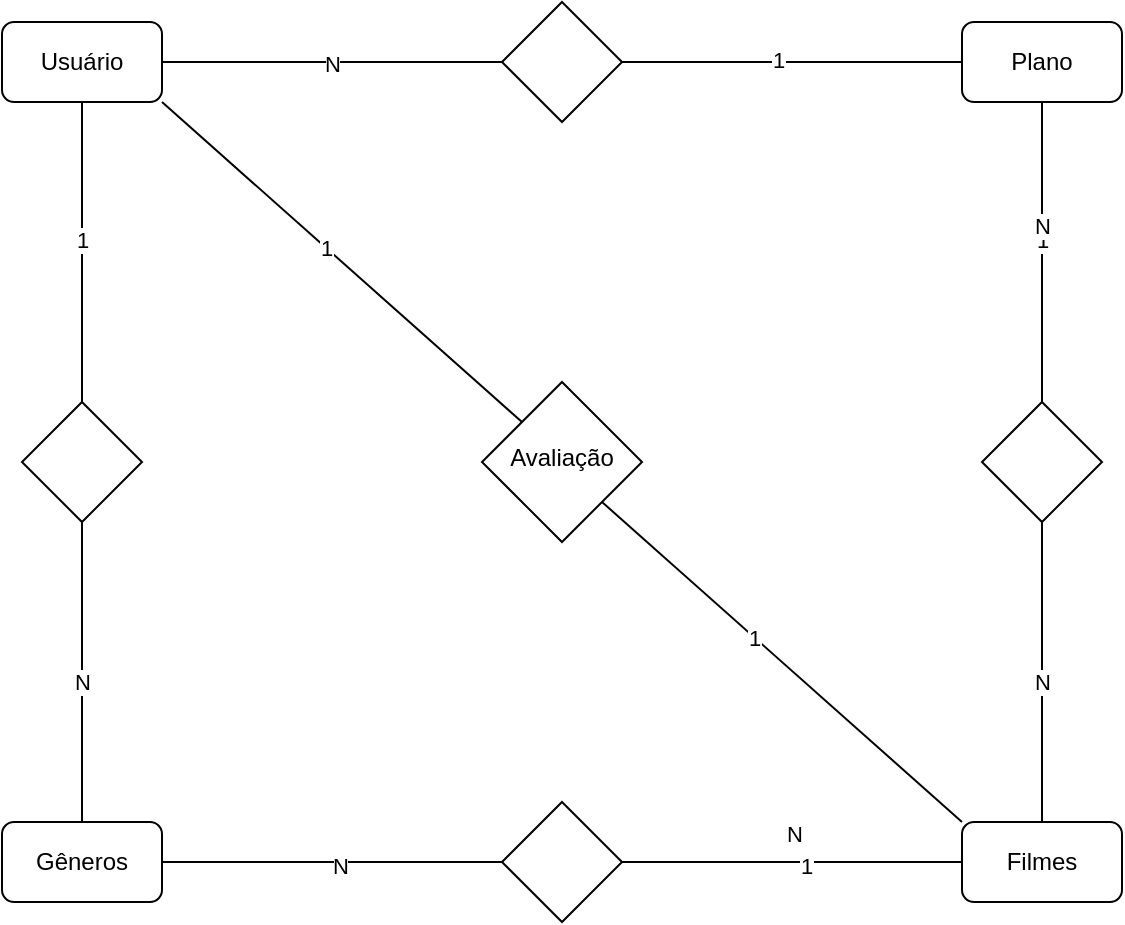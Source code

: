 <mxfile version="26.0.16">
  <diagram id="C5RBs43oDa-KdzZeNtuy" name="Page-1">
    <mxGraphModel dx="1195" dy="622" grid="1" gridSize="10" guides="1" tooltips="1" connect="1" arrows="1" fold="1" page="1" pageScale="1" pageWidth="827" pageHeight="1169" math="0" shadow="0">
      <root>
        <mxCell id="WIyWlLk6GJQsqaUBKTNV-0" />
        <mxCell id="WIyWlLk6GJQsqaUBKTNV-1" parent="WIyWlLk6GJQsqaUBKTNV-0" />
        <mxCell id="ZpkdXYeVxSktuSRI4xzX-0" value="Usuário" style="rounded=1;whiteSpace=wrap;html=1;fontSize=12;glass=0;strokeWidth=1;shadow=0;" vertex="1" parent="WIyWlLk6GJQsqaUBKTNV-1">
          <mxGeometry x="120" y="100" width="80" height="40" as="geometry" />
        </mxCell>
        <mxCell id="ZpkdXYeVxSktuSRI4xzX-1" value="" style="rhombus;whiteSpace=wrap;html=1;shadow=0;fontFamily=Helvetica;fontSize=12;align=center;strokeWidth=1;spacing=6;spacingTop=-4;" vertex="1" parent="WIyWlLk6GJQsqaUBKTNV-1">
          <mxGeometry x="370" y="90" width="60" height="60" as="geometry" />
        </mxCell>
        <mxCell id="ZpkdXYeVxSktuSRI4xzX-2" value="Plano" style="rounded=1;whiteSpace=wrap;html=1;fontSize=12;glass=0;strokeWidth=1;shadow=0;" vertex="1" parent="WIyWlLk6GJQsqaUBKTNV-1">
          <mxGeometry x="600" y="100" width="80" height="40" as="geometry" />
        </mxCell>
        <mxCell id="ZpkdXYeVxSktuSRI4xzX-3" value="Gêneros" style="rounded=1;whiteSpace=wrap;html=1;fontSize=12;glass=0;strokeWidth=1;shadow=0;" vertex="1" parent="WIyWlLk6GJQsqaUBKTNV-1">
          <mxGeometry x="120" y="500" width="80" height="40" as="geometry" />
        </mxCell>
        <mxCell id="ZpkdXYeVxSktuSRI4xzX-4" value="Filmes" style="rounded=1;whiteSpace=wrap;html=1;fontSize=12;glass=0;strokeWidth=1;shadow=0;" vertex="1" parent="WIyWlLk6GJQsqaUBKTNV-1">
          <mxGeometry x="600" y="500" width="80" height="40" as="geometry" />
        </mxCell>
        <mxCell id="ZpkdXYeVxSktuSRI4xzX-5" value="" style="rhombus;whiteSpace=wrap;html=1;shadow=0;fontFamily=Helvetica;fontSize=12;align=center;strokeWidth=1;spacing=6;spacingTop=-4;" vertex="1" parent="WIyWlLk6GJQsqaUBKTNV-1">
          <mxGeometry x="370" y="490" width="60" height="60" as="geometry" />
        </mxCell>
        <mxCell id="ZpkdXYeVxSktuSRI4xzX-6" value="" style="rhombus;whiteSpace=wrap;html=1;shadow=0;fontFamily=Helvetica;fontSize=12;align=center;strokeWidth=1;spacing=6;spacingTop=-4;" vertex="1" parent="WIyWlLk6GJQsqaUBKTNV-1">
          <mxGeometry x="130" y="290" width="60" height="60" as="geometry" />
        </mxCell>
        <mxCell id="ZpkdXYeVxSktuSRI4xzX-7" value="" style="endArrow=none;html=1;rounded=0;entryX=0.5;entryY=1;entryDx=0;entryDy=0;exitX=0.5;exitY=0;exitDx=0;exitDy=0;" edge="1" parent="WIyWlLk6GJQsqaUBKTNV-1" source="ZpkdXYeVxSktuSRI4xzX-3" target="ZpkdXYeVxSktuSRI4xzX-6">
          <mxGeometry width="50" height="50" relative="1" as="geometry">
            <mxPoint x="100" y="410" as="sourcePoint" />
            <mxPoint x="150" y="360" as="targetPoint" />
          </mxGeometry>
        </mxCell>
        <mxCell id="ZpkdXYeVxSktuSRI4xzX-8" value="N" style="edgeLabel;html=1;align=center;verticalAlign=middle;resizable=0;points=[];" vertex="1" connectable="0" parent="ZpkdXYeVxSktuSRI4xzX-7">
          <mxGeometry x="-0.067" relative="1" as="geometry">
            <mxPoint as="offset" />
          </mxGeometry>
        </mxCell>
        <mxCell id="ZpkdXYeVxSktuSRI4xzX-9" value="" style="endArrow=none;html=1;rounded=0;entryX=0.5;entryY=1;entryDx=0;entryDy=0;exitX=0.5;exitY=0;exitDx=0;exitDy=0;" edge="1" parent="WIyWlLk6GJQsqaUBKTNV-1" source="ZpkdXYeVxSktuSRI4xzX-6" target="ZpkdXYeVxSktuSRI4xzX-0">
          <mxGeometry width="50" height="50" relative="1" as="geometry">
            <mxPoint x="120" y="190" as="sourcePoint" />
            <mxPoint x="170" y="140" as="targetPoint" />
          </mxGeometry>
        </mxCell>
        <mxCell id="ZpkdXYeVxSktuSRI4xzX-10" value="1" style="edgeLabel;html=1;align=center;verticalAlign=middle;resizable=0;points=[];" vertex="1" connectable="0" parent="ZpkdXYeVxSktuSRI4xzX-9">
          <mxGeometry x="0.089" relative="1" as="geometry">
            <mxPoint as="offset" />
          </mxGeometry>
        </mxCell>
        <mxCell id="ZpkdXYeVxSktuSRI4xzX-11" value="" style="endArrow=none;html=1;rounded=0;entryX=0;entryY=0.5;entryDx=0;entryDy=0;exitX=1;exitY=0.5;exitDx=0;exitDy=0;" edge="1" parent="WIyWlLk6GJQsqaUBKTNV-1" source="ZpkdXYeVxSktuSRI4xzX-3" target="ZpkdXYeVxSktuSRI4xzX-5">
          <mxGeometry width="50" height="50" relative="1" as="geometry">
            <mxPoint x="190" y="510" as="sourcePoint" />
            <mxPoint x="190" y="430" as="targetPoint" />
          </mxGeometry>
        </mxCell>
        <mxCell id="ZpkdXYeVxSktuSRI4xzX-12" value="N" style="edgeLabel;html=1;align=center;verticalAlign=middle;resizable=0;points=[];" vertex="1" connectable="0" parent="ZpkdXYeVxSktuSRI4xzX-11">
          <mxGeometry x="0.04" y="-2" relative="1" as="geometry">
            <mxPoint as="offset" />
          </mxGeometry>
        </mxCell>
        <mxCell id="ZpkdXYeVxSktuSRI4xzX-13" value="" style="endArrow=none;html=1;rounded=0;entryX=0;entryY=0.5;entryDx=0;entryDy=0;exitX=1;exitY=0.5;exitDx=0;exitDy=0;" edge="1" parent="WIyWlLk6GJQsqaUBKTNV-1" source="ZpkdXYeVxSktuSRI4xzX-5" target="ZpkdXYeVxSktuSRI4xzX-4">
          <mxGeometry width="50" height="50" relative="1" as="geometry">
            <mxPoint x="470" y="559" as="sourcePoint" />
            <mxPoint x="600" y="559" as="targetPoint" />
          </mxGeometry>
        </mxCell>
        <mxCell id="ZpkdXYeVxSktuSRI4xzX-14" value="1" style="edgeLabel;html=1;align=center;verticalAlign=middle;resizable=0;points=[];" vertex="1" connectable="0" parent="ZpkdXYeVxSktuSRI4xzX-13">
          <mxGeometry x="0.075" y="-2" relative="1" as="geometry">
            <mxPoint as="offset" />
          </mxGeometry>
        </mxCell>
        <mxCell id="ZpkdXYeVxSktuSRI4xzX-15" value="" style="endArrow=none;html=1;rounded=0;entryX=0;entryY=0.5;entryDx=0;entryDy=0;exitX=1;exitY=0.5;exitDx=0;exitDy=0;" edge="1" parent="WIyWlLk6GJQsqaUBKTNV-1" source="ZpkdXYeVxSktuSRI4xzX-0" target="ZpkdXYeVxSktuSRI4xzX-1">
          <mxGeometry width="50" height="50" relative="1" as="geometry">
            <mxPoint x="230" y="150" as="sourcePoint" />
            <mxPoint x="370" y="150" as="targetPoint" />
          </mxGeometry>
        </mxCell>
        <mxCell id="ZpkdXYeVxSktuSRI4xzX-16" value="N" style="edgeLabel;html=1;align=center;verticalAlign=middle;resizable=0;points=[];" vertex="1" connectable="0" parent="ZpkdXYeVxSktuSRI4xzX-15">
          <mxGeometry y="-1" relative="1" as="geometry">
            <mxPoint as="offset" />
          </mxGeometry>
        </mxCell>
        <mxCell id="ZpkdXYeVxSktuSRI4xzX-17" value="" style="endArrow=none;html=1;rounded=0;entryX=0;entryY=0.5;entryDx=0;entryDy=0;exitX=1;exitY=0.5;exitDx=0;exitDy=0;" edge="1" parent="WIyWlLk6GJQsqaUBKTNV-1" source="ZpkdXYeVxSktuSRI4xzX-1" target="ZpkdXYeVxSktuSRI4xzX-2">
          <mxGeometry width="50" height="50" relative="1" as="geometry">
            <mxPoint x="470" y="140" as="sourcePoint" />
            <mxPoint x="610" y="140" as="targetPoint" />
          </mxGeometry>
        </mxCell>
        <mxCell id="ZpkdXYeVxSktuSRI4xzX-18" value="1" style="edgeLabel;html=1;align=center;verticalAlign=middle;resizable=0;points=[];" vertex="1" connectable="0" parent="ZpkdXYeVxSktuSRI4xzX-17">
          <mxGeometry x="-0.08" y="1" relative="1" as="geometry">
            <mxPoint as="offset" />
          </mxGeometry>
        </mxCell>
        <mxCell id="ZpkdXYeVxSktuSRI4xzX-20" value="" style="rhombus;whiteSpace=wrap;html=1;shadow=0;fontFamily=Helvetica;fontSize=12;align=center;strokeWidth=1;spacing=6;spacingTop=-4;" vertex="1" parent="WIyWlLk6GJQsqaUBKTNV-1">
          <mxGeometry x="610" y="290" width="60" height="60" as="geometry" />
        </mxCell>
        <mxCell id="ZpkdXYeVxSktuSRI4xzX-21" value="" style="endArrow=none;html=1;rounded=0;entryX=0.5;entryY=1;entryDx=0;entryDy=0;exitX=0.5;exitY=0;exitDx=0;exitDy=0;" edge="1" parent="WIyWlLk6GJQsqaUBKTNV-1" target="ZpkdXYeVxSktuSRI4xzX-20" source="ZpkdXYeVxSktuSRI4xzX-4">
          <mxGeometry width="50" height="50" relative="1" as="geometry">
            <mxPoint x="640" y="440" as="sourcePoint" />
            <mxPoint x="610" y="380" as="targetPoint" />
          </mxGeometry>
        </mxCell>
        <mxCell id="ZpkdXYeVxSktuSRI4xzX-22" value="N" style="edgeLabel;html=1;align=center;verticalAlign=middle;resizable=0;points=[];" vertex="1" connectable="0" parent="ZpkdXYeVxSktuSRI4xzX-21">
          <mxGeometry x="-0.067" relative="1" as="geometry">
            <mxPoint as="offset" />
          </mxGeometry>
        </mxCell>
        <mxCell id="ZpkdXYeVxSktuSRI4xzX-23" value="" style="endArrow=none;html=1;rounded=0;entryX=0.5;entryY=1;entryDx=0;entryDy=0;exitX=0.5;exitY=0;exitDx=0;exitDy=0;" edge="1" parent="WIyWlLk6GJQsqaUBKTNV-1" source="ZpkdXYeVxSktuSRI4xzX-20" target="ZpkdXYeVxSktuSRI4xzX-2">
          <mxGeometry width="50" height="50" relative="1" as="geometry">
            <mxPoint x="620" y="210" as="sourcePoint" />
            <mxPoint x="680" y="160" as="targetPoint" />
          </mxGeometry>
        </mxCell>
        <mxCell id="ZpkdXYeVxSktuSRI4xzX-24" value="1" style="edgeLabel;html=1;align=center;verticalAlign=middle;resizable=0;points=[];" vertex="1" connectable="0" parent="ZpkdXYeVxSktuSRI4xzX-23">
          <mxGeometry x="0.089" relative="1" as="geometry">
            <mxPoint as="offset" />
          </mxGeometry>
        </mxCell>
        <mxCell id="ZpkdXYeVxSktuSRI4xzX-25" value="N" style="edgeLabel;html=1;align=center;verticalAlign=middle;resizable=0;points=[];" vertex="1" connectable="0" parent="ZpkdXYeVxSktuSRI4xzX-23">
          <mxGeometry x="0.174" relative="1" as="geometry">
            <mxPoint as="offset" />
          </mxGeometry>
        </mxCell>
        <mxCell id="ZpkdXYeVxSktuSRI4xzX-38" value="Avaliação" style="rhombus;whiteSpace=wrap;html=1;shadow=0;fontFamily=Helvetica;fontSize=12;align=center;strokeWidth=1;spacing=6;spacingTop=-4;" vertex="1" parent="WIyWlLk6GJQsqaUBKTNV-1">
          <mxGeometry x="360" y="280" width="80" height="80" as="geometry" />
        </mxCell>
        <mxCell id="ZpkdXYeVxSktuSRI4xzX-39" value="" style="endArrow=none;html=1;rounded=0;entryX=1;entryY=1;entryDx=0;entryDy=0;exitX=0;exitY=0;exitDx=0;exitDy=0;" edge="1" parent="WIyWlLk6GJQsqaUBKTNV-1" target="ZpkdXYeVxSktuSRI4xzX-38" source="ZpkdXYeVxSktuSRI4xzX-4">
          <mxGeometry width="50" height="50" relative="1" as="geometry">
            <mxPoint x="560" y="480" as="sourcePoint" />
            <mxPoint x="530" y="420" as="targetPoint" />
          </mxGeometry>
        </mxCell>
        <mxCell id="ZpkdXYeVxSktuSRI4xzX-40" value="N" style="edgeLabel;html=1;align=center;verticalAlign=middle;resizable=0;points=[];" vertex="1" connectable="0" parent="ZpkdXYeVxSktuSRI4xzX-39">
          <mxGeometry x="-0.067" relative="1" as="geometry">
            <mxPoint y="80" as="offset" />
          </mxGeometry>
        </mxCell>
        <mxCell id="ZpkdXYeVxSktuSRI4xzX-50" value="1" style="edgeLabel;html=1;align=center;verticalAlign=middle;resizable=0;points=[];" vertex="1" connectable="0" parent="ZpkdXYeVxSktuSRI4xzX-39">
          <mxGeometry x="0.154" relative="1" as="geometry">
            <mxPoint as="offset" />
          </mxGeometry>
        </mxCell>
        <mxCell id="ZpkdXYeVxSktuSRI4xzX-41" value="" style="endArrow=none;html=1;rounded=0;entryX=1;entryY=1;entryDx=0;entryDy=0;exitX=0;exitY=0;exitDx=0;exitDy=0;" edge="1" parent="WIyWlLk6GJQsqaUBKTNV-1" source="ZpkdXYeVxSktuSRI4xzX-38" target="ZpkdXYeVxSktuSRI4xzX-0">
          <mxGeometry width="50" height="50" relative="1" as="geometry">
            <mxPoint x="500" y="290" as="sourcePoint" />
            <mxPoint x="440" y="340.0" as="targetPoint" />
          </mxGeometry>
        </mxCell>
        <mxCell id="ZpkdXYeVxSktuSRI4xzX-42" value="1" style="edgeLabel;html=1;align=center;verticalAlign=middle;resizable=0;points=[];" vertex="1" connectable="0" parent="ZpkdXYeVxSktuSRI4xzX-41">
          <mxGeometry x="0.089" relative="1" as="geometry">
            <mxPoint as="offset" />
          </mxGeometry>
        </mxCell>
      </root>
    </mxGraphModel>
  </diagram>
</mxfile>
